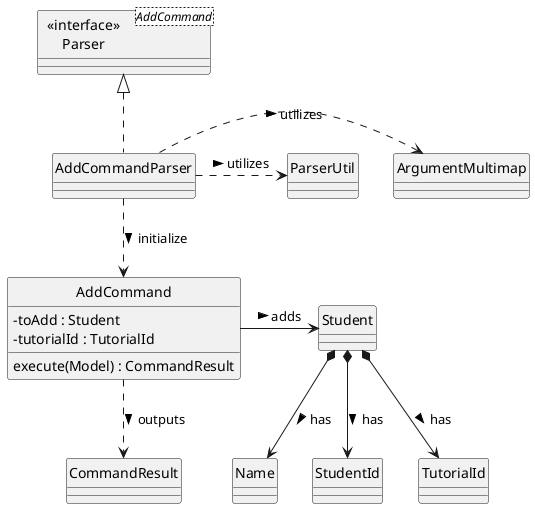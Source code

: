 @startuml
hide circle
skinparam classAttributeIconSize 0

Class "  <<interface>>  \nParser" as Parser<AddCommand>
Class AddCommandParser

Class AddCommand {
  -toAdd : Student
  -tutorialId : TutorialId
  execute(Model) : CommandResult
}
Class CommandResult

Class ArgumentMultimap
Class ParserUtil

Class Student {
}
Class Name
Class StudentId
Class TutorialId

AddCommandParser .up.|> Parser

AddCommandParser .down.> AddCommand: initialize >
AddCommandParser .right.> ArgumentMultimap: utilizes >
AddCommandParser .right.> ParserUtil: utilizes >

AddCommand .down.> CommandResult: outputs >


AddCommand -right-> Student: adds >
Student *-down-> Name: has >
Student *-down-> StudentId: has >
Student *-down-> TutorialId: has >

@enduml
